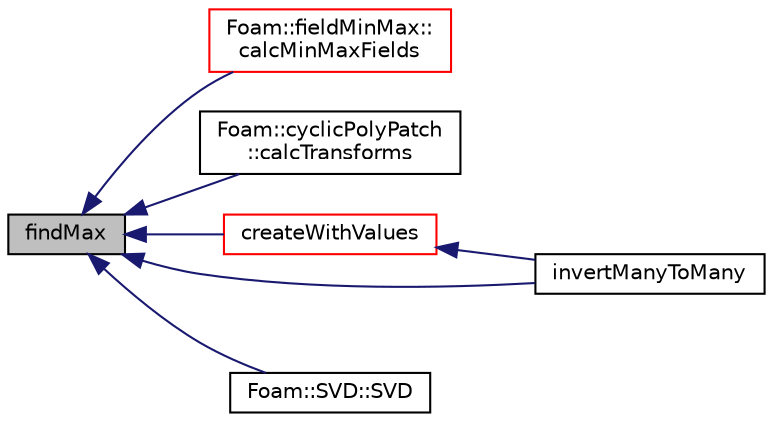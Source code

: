 digraph "findMax"
{
  bgcolor="transparent";
  edge [fontname="Helvetica",fontsize="10",labelfontname="Helvetica",labelfontsize="10"];
  node [fontname="Helvetica",fontsize="10",shape=record];
  rankdir="LR";
  Node1 [label="findMax",height=0.2,width=0.4,color="black", fillcolor="grey75", style="filled", fontcolor="black"];
  Node1 -> Node2 [dir="back",color="midnightblue",fontsize="10",style="solid",fontname="Helvetica"];
  Node2 [label="Foam::fieldMinMax::\lcalcMinMaxFields",height=0.2,width=0.4,color="red",URL="$a00765.html#a6126365ecd734d34bcb4c240e4ce8039",tooltip="Calculate the field min/max. "];
  Node1 -> Node3 [dir="back",color="midnightblue",fontsize="10",style="solid",fontname="Helvetica"];
  Node3 [label="Foam::cyclicPolyPatch\l::calcTransforms",height=0.2,width=0.4,color="black",URL="$a00484.html#afb48497736bbafb1fbb000cd218d1779",tooltip="Recalculate the transformation tensors. "];
  Node1 -> Node4 [dir="back",color="midnightblue",fontsize="10",style="solid",fontname="Helvetica"];
  Node4 [label="createWithValues",height=0.2,width=0.4,color="red",URL="$a10733.html#aeeca6143ff7b77311c502e416937caf1",tooltip="Opposite of findIndices: set values at indices to given value. "];
  Node4 -> Node5 [dir="back",color="midnightblue",fontsize="10",style="solid",fontname="Helvetica"];
  Node5 [label="invertManyToMany",height=0.2,width=0.4,color="black",URL="$a10733.html#a60361d3b41d646c75759253d819ea911"];
  Node1 -> Node5 [dir="back",color="midnightblue",fontsize="10",style="solid",fontname="Helvetica"];
  Node1 -> Node6 [dir="back",color="midnightblue",fontsize="10",style="solid",fontname="Helvetica"];
  Node6 [label="Foam::SVD::SVD",height=0.2,width=0.4,color="black",URL="$a02513.html#a940b7544844440cd3405fc856a6d9d42",tooltip="Construct from a rectangular Matrix. "];
}

